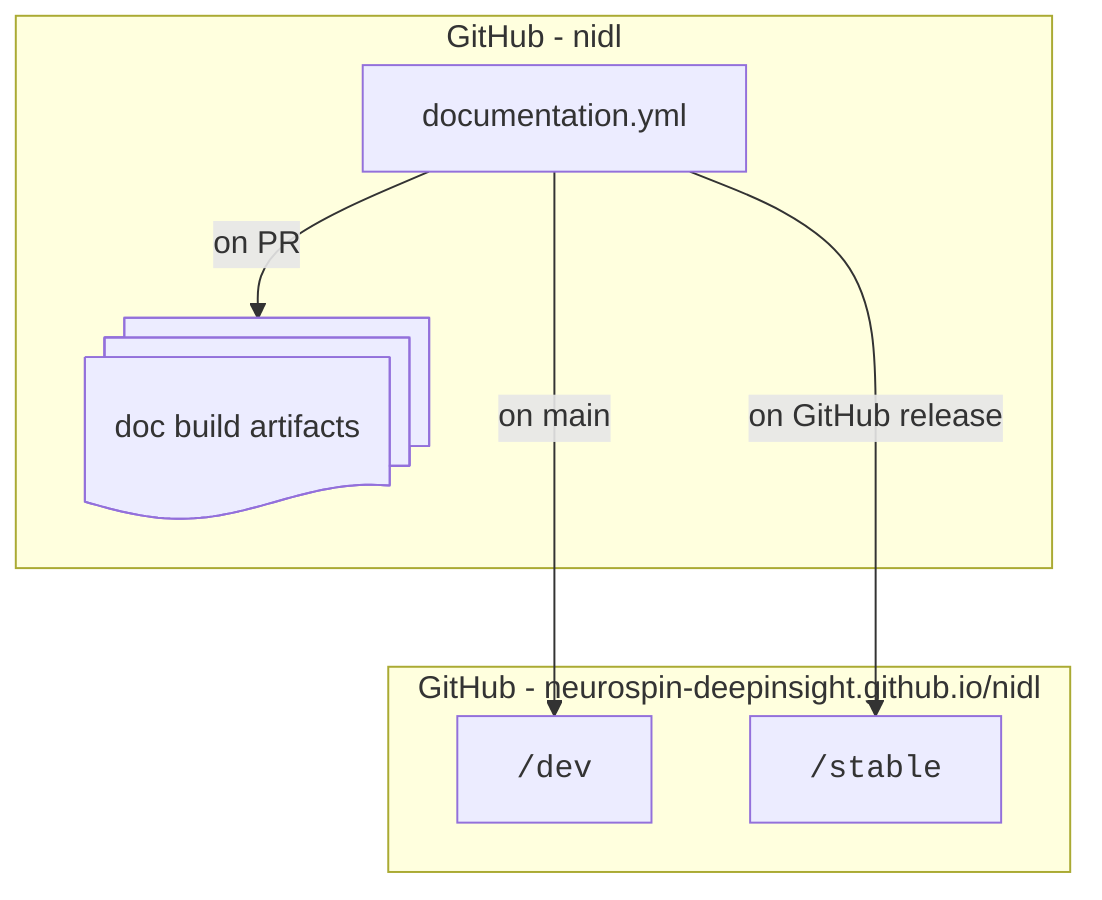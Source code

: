 flowchart TD

subgraph GitHub - neurospin-deepinsight.github.io/nidl
nidl_doc_dev["<code>/dev"]
nidl_doc_stable["<code>/stable"]
end

subgraph GitHub - nidl
DocumentationBuilder["documentation.yml"]
artifacts@{ shape: docs, label: "doc build artifacts" }
end

DocumentationBuilder -- on main --> nidl_doc_dev
DocumentationBuilder -- on GitHub release ---> nidl_doc_stable
DocumentationBuilder -- on PR --> artifacts